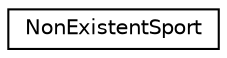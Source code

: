 digraph "Graphical Class Hierarchy"
{
 // LATEX_PDF_SIZE
  edge [fontname="Helvetica",fontsize="10",labelfontname="Helvetica",labelfontsize="10"];
  node [fontname="Helvetica",fontsize="10",shape=record];
  rankdir="LR";
  Node0 [label="NonExistentSport",height=0.2,width=0.4,color="black", fillcolor="white", style="filled",URL="$class_non_existent_sport.html",tooltip=" "];
}
